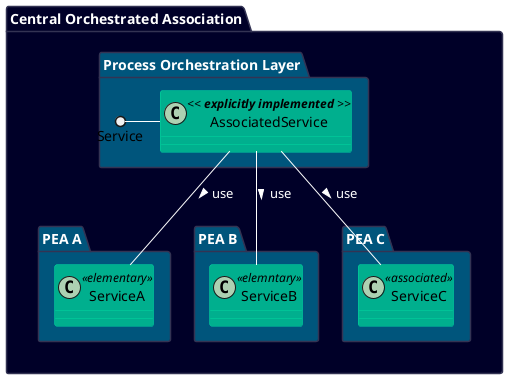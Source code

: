 @startuml CentralOrchestration

skinparam note {
    BackgroundColor 66667e
    BorderColor 333353
}

skinparam class {
    BackgroundColor 00af8e
    BorderColor 00d7a0
    ArrowColor white
    ArrowFontColor white
}

skinparam package {
    BackgroundColor 000028
    FontColor white
    BorderColor 333353
}

package "Central Orchestrated Association"{

    package "Process Orchestration Layer" #00557c
    {
        class AssociatedService << <b>explicitly implemented</b> >>
        Service ()- AssociatedService
    }

    together {

        package "PEA A" #00557c {
        class ServiceA <<elementary>>
        AssociatedService -- ServiceA : use >
        }

        package "PEA B" #00557c {
        class ServiceB <<elemntary>>
        AssociatedService -- ServiceB : use >
        }

        package "PEA C" #00557c {
        class ServiceC <<associated>>
        AssociatedService -- ServiceC : use >
        }

    }

}

@enduml

